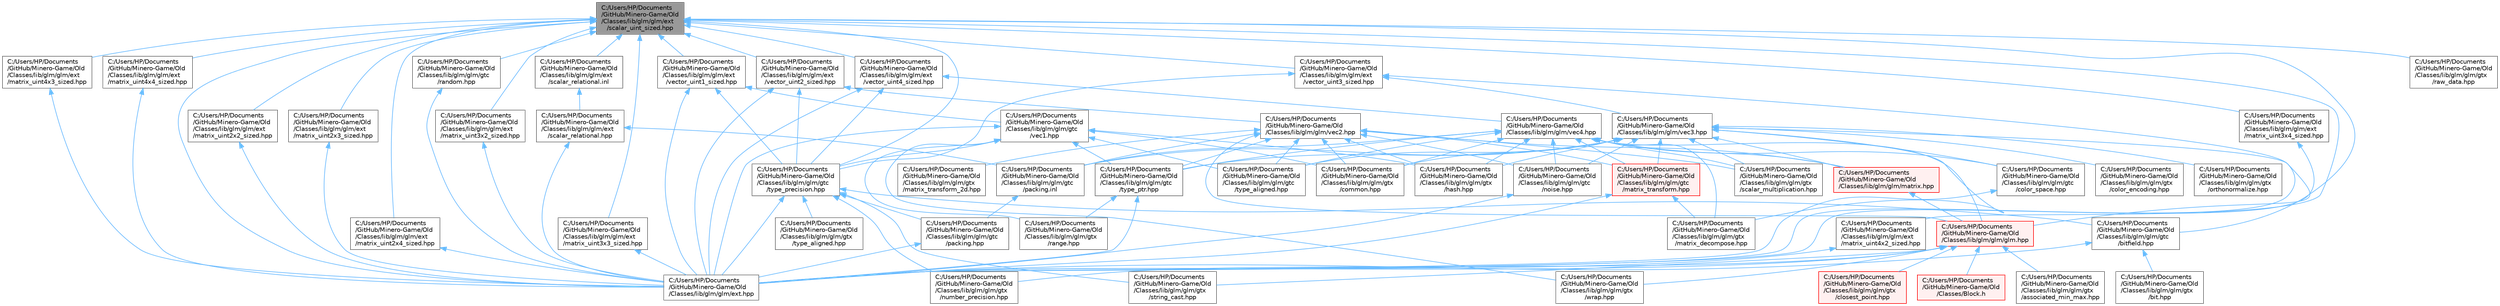 digraph "C:/Users/HP/Documents/GitHub/Minero-Game/Old/Classes/lib/glm/glm/ext/scalar_uint_sized.hpp"
{
 // LATEX_PDF_SIZE
  bgcolor="transparent";
  edge [fontname=Helvetica,fontsize=10,labelfontname=Helvetica,labelfontsize=10];
  node [fontname=Helvetica,fontsize=10,shape=box,height=0.2,width=0.4];
  Node1 [id="Node000001",label="C:/Users/HP/Documents\l/GitHub/Minero-Game/Old\l/Classes/lib/glm/glm/ext\l/scalar_uint_sized.hpp",height=0.2,width=0.4,color="gray40", fillcolor="grey60", style="filled", fontcolor="black",tooltip=" "];
  Node1 -> Node2 [id="edge114_Node000001_Node000002",dir="back",color="steelblue1",style="solid",tooltip=" "];
  Node2 [id="Node000002",label="C:/Users/HP/Documents\l/GitHub/Minero-Game/Old\l/Classes/lib/glm/glm/ext.hpp",height=0.2,width=0.4,color="grey40", fillcolor="white", style="filled",URL="$_old_2_classes_2lib_2glm_2glm_2ext_8hpp.html",tooltip=" "];
  Node1 -> Node3 [id="edge115_Node000001_Node000003",dir="back",color="steelblue1",style="solid",tooltip=" "];
  Node3 [id="Node000003",label="C:/Users/HP/Documents\l/GitHub/Minero-Game/Old\l/Classes/lib/glm/glm/ext\l/matrix_uint2x2_sized.hpp",height=0.2,width=0.4,color="grey40", fillcolor="white", style="filled",URL="$_old_2_classes_2lib_2glm_2glm_2ext_2matrix__uint2x2__sized_8hpp.html",tooltip=" "];
  Node3 -> Node2 [id="edge116_Node000003_Node000002",dir="back",color="steelblue1",style="solid",tooltip=" "];
  Node1 -> Node4 [id="edge117_Node000001_Node000004",dir="back",color="steelblue1",style="solid",tooltip=" "];
  Node4 [id="Node000004",label="C:/Users/HP/Documents\l/GitHub/Minero-Game/Old\l/Classes/lib/glm/glm/ext\l/matrix_uint2x3_sized.hpp",height=0.2,width=0.4,color="grey40", fillcolor="white", style="filled",URL="$_old_2_classes_2lib_2glm_2glm_2ext_2matrix__uint2x3__sized_8hpp.html",tooltip=" "];
  Node4 -> Node2 [id="edge118_Node000004_Node000002",dir="back",color="steelblue1",style="solid",tooltip=" "];
  Node1 -> Node5 [id="edge119_Node000001_Node000005",dir="back",color="steelblue1",style="solid",tooltip=" "];
  Node5 [id="Node000005",label="C:/Users/HP/Documents\l/GitHub/Minero-Game/Old\l/Classes/lib/glm/glm/ext\l/matrix_uint2x4_sized.hpp",height=0.2,width=0.4,color="grey40", fillcolor="white", style="filled",URL="$_old_2_classes_2lib_2glm_2glm_2ext_2matrix__uint2x4__sized_8hpp.html",tooltip=" "];
  Node5 -> Node2 [id="edge120_Node000005_Node000002",dir="back",color="steelblue1",style="solid",tooltip=" "];
  Node1 -> Node6 [id="edge121_Node000001_Node000006",dir="back",color="steelblue1",style="solid",tooltip=" "];
  Node6 [id="Node000006",label="C:/Users/HP/Documents\l/GitHub/Minero-Game/Old\l/Classes/lib/glm/glm/ext\l/matrix_uint3x2_sized.hpp",height=0.2,width=0.4,color="grey40", fillcolor="white", style="filled",URL="$_old_2_classes_2lib_2glm_2glm_2ext_2matrix__uint3x2__sized_8hpp.html",tooltip=" "];
  Node6 -> Node2 [id="edge122_Node000006_Node000002",dir="back",color="steelblue1",style="solid",tooltip=" "];
  Node1 -> Node7 [id="edge123_Node000001_Node000007",dir="back",color="steelblue1",style="solid",tooltip=" "];
  Node7 [id="Node000007",label="C:/Users/HP/Documents\l/GitHub/Minero-Game/Old\l/Classes/lib/glm/glm/ext\l/matrix_uint3x3_sized.hpp",height=0.2,width=0.4,color="grey40", fillcolor="white", style="filled",URL="$_old_2_classes_2lib_2glm_2glm_2ext_2matrix__uint3x3__sized_8hpp.html",tooltip=" "];
  Node7 -> Node2 [id="edge124_Node000007_Node000002",dir="back",color="steelblue1",style="solid",tooltip=" "];
  Node1 -> Node8 [id="edge125_Node000001_Node000008",dir="back",color="steelblue1",style="solid",tooltip=" "];
  Node8 [id="Node000008",label="C:/Users/HP/Documents\l/GitHub/Minero-Game/Old\l/Classes/lib/glm/glm/ext\l/matrix_uint3x4_sized.hpp",height=0.2,width=0.4,color="grey40", fillcolor="white", style="filled",URL="$_old_2_classes_2lib_2glm_2glm_2ext_2matrix__uint3x4__sized_8hpp.html",tooltip=" "];
  Node8 -> Node2 [id="edge126_Node000008_Node000002",dir="back",color="steelblue1",style="solid",tooltip=" "];
  Node1 -> Node9 [id="edge127_Node000001_Node000009",dir="back",color="steelblue1",style="solid",tooltip=" "];
  Node9 [id="Node000009",label="C:/Users/HP/Documents\l/GitHub/Minero-Game/Old\l/Classes/lib/glm/glm/ext\l/matrix_uint4x2_sized.hpp",height=0.2,width=0.4,color="grey40", fillcolor="white", style="filled",URL="$_old_2_classes_2lib_2glm_2glm_2ext_2matrix__uint4x2__sized_8hpp.html",tooltip=" "];
  Node9 -> Node2 [id="edge128_Node000009_Node000002",dir="back",color="steelblue1",style="solid",tooltip=" "];
  Node1 -> Node10 [id="edge129_Node000001_Node000010",dir="back",color="steelblue1",style="solid",tooltip=" "];
  Node10 [id="Node000010",label="C:/Users/HP/Documents\l/GitHub/Minero-Game/Old\l/Classes/lib/glm/glm/ext\l/matrix_uint4x3_sized.hpp",height=0.2,width=0.4,color="grey40", fillcolor="white", style="filled",URL="$_old_2_classes_2lib_2glm_2glm_2ext_2matrix__uint4x3__sized_8hpp.html",tooltip=" "];
  Node10 -> Node2 [id="edge130_Node000010_Node000002",dir="back",color="steelblue1",style="solid",tooltip=" "];
  Node1 -> Node11 [id="edge131_Node000001_Node000011",dir="back",color="steelblue1",style="solid",tooltip=" "];
  Node11 [id="Node000011",label="C:/Users/HP/Documents\l/GitHub/Minero-Game/Old\l/Classes/lib/glm/glm/ext\l/matrix_uint4x4_sized.hpp",height=0.2,width=0.4,color="grey40", fillcolor="white", style="filled",URL="$_old_2_classes_2lib_2glm_2glm_2ext_2matrix__uint4x4__sized_8hpp.html",tooltip=" "];
  Node11 -> Node2 [id="edge132_Node000011_Node000002",dir="back",color="steelblue1",style="solid",tooltip=" "];
  Node1 -> Node12 [id="edge133_Node000001_Node000012",dir="back",color="steelblue1",style="solid",tooltip=" "];
  Node12 [id="Node000012",label="C:/Users/HP/Documents\l/GitHub/Minero-Game/Old\l/Classes/lib/glm/glm/ext\l/scalar_relational.inl",height=0.2,width=0.4,color="grey40", fillcolor="white", style="filled",URL="$_old_2_classes_2lib_2glm_2glm_2ext_2scalar__relational_8inl.html",tooltip=" "];
  Node12 -> Node13 [id="edge134_Node000012_Node000013",dir="back",color="steelblue1",style="solid",tooltip=" "];
  Node13 [id="Node000013",label="C:/Users/HP/Documents\l/GitHub/Minero-Game/Old\l/Classes/lib/glm/glm/ext\l/scalar_relational.hpp",height=0.2,width=0.4,color="grey40", fillcolor="white", style="filled",URL="$_old_2_classes_2lib_2glm_2glm_2ext_2scalar__relational_8hpp.html",tooltip=" "];
  Node13 -> Node2 [id="edge135_Node000013_Node000002",dir="back",color="steelblue1",style="solid",tooltip=" "];
  Node13 -> Node14 [id="edge136_Node000013_Node000014",dir="back",color="steelblue1",style="solid",tooltip=" "];
  Node14 [id="Node000014",label="C:/Users/HP/Documents\l/GitHub/Minero-Game/Old\l/Classes/lib/glm/glm/gtc\l/packing.inl",height=0.2,width=0.4,color="grey40", fillcolor="white", style="filled",URL="$_old_2_classes_2lib_2glm_2glm_2gtc_2packing_8inl.html",tooltip=" "];
  Node14 -> Node15 [id="edge137_Node000014_Node000015",dir="back",color="steelblue1",style="solid",tooltip=" "];
  Node15 [id="Node000015",label="C:/Users/HP/Documents\l/GitHub/Minero-Game/Old\l/Classes/lib/glm/glm/gtc\l/packing.hpp",height=0.2,width=0.4,color="grey40", fillcolor="white", style="filled",URL="$_old_2_classes_2lib_2glm_2glm_2gtc_2packing_8hpp.html",tooltip=" "];
  Node15 -> Node2 [id="edge138_Node000015_Node000002",dir="back",color="steelblue1",style="solid",tooltip=" "];
  Node1 -> Node16 [id="edge139_Node000001_Node000016",dir="back",color="steelblue1",style="solid",tooltip=" "];
  Node16 [id="Node000016",label="C:/Users/HP/Documents\l/GitHub/Minero-Game/Old\l/Classes/lib/glm/glm/ext\l/vector_uint1_sized.hpp",height=0.2,width=0.4,color="grey40", fillcolor="white", style="filled",URL="$_old_2_classes_2lib_2glm_2glm_2ext_2vector__uint1__sized_8hpp.html",tooltip=" "];
  Node16 -> Node2 [id="edge140_Node000016_Node000002",dir="back",color="steelblue1",style="solid",tooltip=" "];
  Node16 -> Node17 [id="edge141_Node000016_Node000017",dir="back",color="steelblue1",style="solid",tooltip=" "];
  Node17 [id="Node000017",label="C:/Users/HP/Documents\l/GitHub/Minero-Game/Old\l/Classes/lib/glm/glm/gtc\l/type_precision.hpp",height=0.2,width=0.4,color="grey40", fillcolor="white", style="filled",URL="$_old_2_classes_2lib_2glm_2glm_2gtc_2type__precision_8hpp.html",tooltip=" "];
  Node17 -> Node2 [id="edge142_Node000017_Node000002",dir="back",color="steelblue1",style="solid",tooltip=" "];
  Node17 -> Node18 [id="edge143_Node000017_Node000018",dir="back",color="steelblue1",style="solid",tooltip=" "];
  Node18 [id="Node000018",label="C:/Users/HP/Documents\l/GitHub/Minero-Game/Old\l/Classes/lib/glm/glm/gtc\l/bitfield.hpp",height=0.2,width=0.4,color="grey40", fillcolor="white", style="filled",URL="$_old_2_classes_2lib_2glm_2glm_2gtc_2bitfield_8hpp.html",tooltip=" "];
  Node18 -> Node2 [id="edge144_Node000018_Node000002",dir="back",color="steelblue1",style="solid",tooltip=" "];
  Node18 -> Node19 [id="edge145_Node000018_Node000019",dir="back",color="steelblue1",style="solid",tooltip=" "];
  Node19 [id="Node000019",label="C:/Users/HP/Documents\l/GitHub/Minero-Game/Old\l/Classes/lib/glm/glm/gtx\l/bit.hpp",height=0.2,width=0.4,color="grey40", fillcolor="white", style="filled",URL="$_old_2_classes_2lib_2glm_2glm_2gtx_2bit_8hpp.html",tooltip=" "];
  Node17 -> Node15 [id="edge146_Node000017_Node000015",dir="back",color="steelblue1",style="solid",tooltip=" "];
  Node17 -> Node20 [id="edge147_Node000017_Node000020",dir="back",color="steelblue1",style="solid",tooltip=" "];
  Node20 [id="Node000020",label="C:/Users/HP/Documents\l/GitHub/Minero-Game/Old\l/Classes/lib/glm/glm/gtx\l/number_precision.hpp",height=0.2,width=0.4,color="grey40", fillcolor="white", style="filled",URL="$_old_2_classes_2lib_2glm_2glm_2gtx_2number__precision_8hpp.html",tooltip=" "];
  Node17 -> Node21 [id="edge148_Node000017_Node000021",dir="back",color="steelblue1",style="solid",tooltip=" "];
  Node21 [id="Node000021",label="C:/Users/HP/Documents\l/GitHub/Minero-Game/Old\l/Classes/lib/glm/glm/gtx\l/string_cast.hpp",height=0.2,width=0.4,color="grey40", fillcolor="white", style="filled",URL="$_old_2_classes_2lib_2glm_2glm_2gtx_2string__cast_8hpp.html",tooltip=" "];
  Node17 -> Node22 [id="edge149_Node000017_Node000022",dir="back",color="steelblue1",style="solid",tooltip=" "];
  Node22 [id="Node000022",label="C:/Users/HP/Documents\l/GitHub/Minero-Game/Old\l/Classes/lib/glm/glm/gtx\l/type_aligned.hpp",height=0.2,width=0.4,color="grey40", fillcolor="white", style="filled",URL="$_old_2_classes_2lib_2glm_2glm_2gtx_2type__aligned_8hpp.html",tooltip=" "];
  Node16 -> Node23 [id="edge150_Node000016_Node000023",dir="back",color="steelblue1",style="solid",tooltip=" "];
  Node23 [id="Node000023",label="C:/Users/HP/Documents\l/GitHub/Minero-Game/Old\l/Classes/lib/glm/glm/gtc\l/vec1.hpp",height=0.2,width=0.4,color="grey40", fillcolor="white", style="filled",URL="$_old_2_classes_2lib_2glm_2glm_2gtc_2vec1_8hpp.html",tooltip=" "];
  Node23 -> Node2 [id="edge151_Node000023_Node000002",dir="back",color="steelblue1",style="solid",tooltip=" "];
  Node23 -> Node24 [id="edge152_Node000023_Node000024",dir="back",color="steelblue1",style="solid",tooltip=" "];
  Node24 [id="Node000024",label="C:/Users/HP/Documents\l/GitHub/Minero-Game/Old\l/Classes/lib/glm/glm/gtc\l/type_aligned.hpp",height=0.2,width=0.4,color="grey40", fillcolor="white", style="filled",URL="$_old_2_classes_2lib_2glm_2glm_2gtc_2type__aligned_8hpp.html",tooltip=" "];
  Node23 -> Node17 [id="edge153_Node000023_Node000017",dir="back",color="steelblue1",style="solid",tooltip=" "];
  Node23 -> Node25 [id="edge154_Node000023_Node000025",dir="back",color="steelblue1",style="solid",tooltip=" "];
  Node25 [id="Node000025",label="C:/Users/HP/Documents\l/GitHub/Minero-Game/Old\l/Classes/lib/glm/glm/gtc\l/type_ptr.hpp",height=0.2,width=0.4,color="grey40", fillcolor="white", style="filled",URL="$_old_2_classes_2lib_2glm_2glm_2gtc_2type__ptr_8hpp.html",tooltip=" "];
  Node25 -> Node2 [id="edge155_Node000025_Node000002",dir="back",color="steelblue1",style="solid",tooltip=" "];
  Node25 -> Node26 [id="edge156_Node000025_Node000026",dir="back",color="steelblue1",style="solid",tooltip=" "];
  Node26 [id="Node000026",label="C:/Users/HP/Documents\l/GitHub/Minero-Game/Old\l/Classes/lib/glm/glm/gtx\l/range.hpp",height=0.2,width=0.4,color="grey40", fillcolor="white", style="filled",URL="$_old_2_classes_2lib_2glm_2glm_2gtx_2range_8hpp.html",tooltip=" "];
  Node23 -> Node27 [id="edge157_Node000023_Node000027",dir="back",color="steelblue1",style="solid",tooltip=" "];
  Node27 [id="Node000027",label="C:/Users/HP/Documents\l/GitHub/Minero-Game/Old\l/Classes/lib/glm/glm/gtx\l/common.hpp",height=0.2,width=0.4,color="grey40", fillcolor="white", style="filled",URL="$_old_2_classes_2lib_2glm_2glm_2gtx_2common_8hpp.html",tooltip=" "];
  Node23 -> Node28 [id="edge158_Node000023_Node000028",dir="back",color="steelblue1",style="solid",tooltip=" "];
  Node28 [id="Node000028",label="C:/Users/HP/Documents\l/GitHub/Minero-Game/Old\l/Classes/lib/glm/glm/gtx\l/hash.hpp",height=0.2,width=0.4,color="grey40", fillcolor="white", style="filled",URL="$_old_2_classes_2lib_2glm_2glm_2gtx_2hash_8hpp.html",tooltip=" "];
  Node23 -> Node26 [id="edge159_Node000023_Node000026",dir="back",color="steelblue1",style="solid",tooltip=" "];
  Node23 -> Node29 [id="edge160_Node000023_Node000029",dir="back",color="steelblue1",style="solid",tooltip=" "];
  Node29 [id="Node000029",label="C:/Users/HP/Documents\l/GitHub/Minero-Game/Old\l/Classes/lib/glm/glm/gtx\l/wrap.hpp",height=0.2,width=0.4,color="grey40", fillcolor="white", style="filled",URL="$_old_2_classes_2lib_2glm_2glm_2gtx_2wrap_8hpp.html",tooltip=" "];
  Node1 -> Node30 [id="edge161_Node000001_Node000030",dir="back",color="steelblue1",style="solid",tooltip=" "];
  Node30 [id="Node000030",label="C:/Users/HP/Documents\l/GitHub/Minero-Game/Old\l/Classes/lib/glm/glm/ext\l/vector_uint2_sized.hpp",height=0.2,width=0.4,color="grey40", fillcolor="white", style="filled",URL="$_old_2_classes_2lib_2glm_2glm_2ext_2vector__uint2__sized_8hpp.html",tooltip=" "];
  Node30 -> Node2 [id="edge162_Node000030_Node000002",dir="back",color="steelblue1",style="solid",tooltip=" "];
  Node30 -> Node17 [id="edge163_Node000030_Node000017",dir="back",color="steelblue1",style="solid",tooltip=" "];
  Node30 -> Node31 [id="edge164_Node000030_Node000031",dir="back",color="steelblue1",style="solid",tooltip=" "];
  Node31 [id="Node000031",label="C:/Users/HP/Documents\l/GitHub/Minero-Game/Old\l/Classes/lib/glm/glm/vec2.hpp",height=0.2,width=0.4,color="grey40", fillcolor="white", style="filled",URL="$_old_2_classes_2lib_2glm_2glm_2vec2_8hpp.html",tooltip=" "];
  Node31 -> Node32 [id="edge165_Node000031_Node000032",dir="back",color="steelblue1",style="solid",tooltip=" "];
  Node32 [id="Node000032",label="C:/Users/HP/Documents\l/GitHub/Minero-Game/Old\l/Classes/lib/glm/glm/glm.hpp",height=0.2,width=0.4,color="red", fillcolor="#FFF0F0", style="filled",URL="$_old_2_classes_2lib_2glm_2glm_2glm_8hpp.html",tooltip=" "];
  Node32 -> Node33 [id="edge166_Node000032_Node000033",dir="back",color="steelblue1",style="solid",tooltip=" "];
  Node33 [id="Node000033",label="C:/Users/HP/Documents\l/GitHub/Minero-Game/Old\l/Classes/Block.h",height=0.2,width=0.4,color="red", fillcolor="#FFF0F0", style="filled",URL="$_old_2_classes_2_block_8h.html",tooltip=" "];
  Node32 -> Node2 [id="edge167_Node000032_Node000002",dir="back",color="steelblue1",style="solid",tooltip=" "];
  Node32 -> Node49 [id="edge168_Node000032_Node000049",dir="back",color="steelblue1",style="solid",tooltip=" "];
  Node49 [id="Node000049",label="C:/Users/HP/Documents\l/GitHub/Minero-Game/Old\l/Classes/lib/glm/glm/gtx\l/associated_min_max.hpp",height=0.2,width=0.4,color="grey40", fillcolor="white", style="filled",URL="$_old_2_classes_2lib_2glm_2glm_2gtx_2associated__min__max_8hpp.html",tooltip=" "];
  Node32 -> Node50 [id="edge169_Node000032_Node000050",dir="back",color="steelblue1",style="solid",tooltip=" "];
  Node50 [id="Node000050",label="C:/Users/HP/Documents\l/GitHub/Minero-Game/Old\l/Classes/lib/glm/glm/gtx\l/closest_point.hpp",height=0.2,width=0.4,color="red", fillcolor="#FFF0F0", style="filled",URL="$_old_2_classes_2lib_2glm_2glm_2gtx_2closest__point_8hpp.html",tooltip=" "];
  Node32 -> Node20 [id="edge170_Node000032_Node000020",dir="back",color="steelblue1",style="solid",tooltip=" "];
  Node32 -> Node21 [id="edge171_Node000032_Node000021",dir="back",color="steelblue1",style="solid",tooltip=" "];
  Node32 -> Node29 [id="edge172_Node000032_Node000029",dir="back",color="steelblue1",style="solid",tooltip=" "];
  Node31 -> Node93 [id="edge173_Node000031_Node000093",dir="back",color="steelblue1",style="solid",tooltip=" "];
  Node93 [id="Node000093",label="C:/Users/HP/Documents\l/GitHub/Minero-Game/Old\l/Classes/lib/glm/glm/gtc\l/matrix_transform.hpp",height=0.2,width=0.4,color="red", fillcolor="#FFF0F0", style="filled",URL="$_old_2_classes_2lib_2glm_2glm_2gtc_2matrix__transform_8hpp.html",tooltip=" "];
  Node93 -> Node2 [id="edge174_Node000093_Node000002",dir="back",color="steelblue1",style="solid",tooltip=" "];
  Node93 -> Node97 [id="edge175_Node000093_Node000097",dir="back",color="steelblue1",style="solid",tooltip=" "];
  Node97 [id="Node000097",label="C:/Users/HP/Documents\l/GitHub/Minero-Game/Old\l/Classes/lib/glm/glm/gtx\l/matrix_decompose.hpp",height=0.2,width=0.4,color="grey40", fillcolor="white", style="filled",URL="$_old_2_classes_2lib_2glm_2glm_2gtx_2matrix__decompose_8hpp.html",tooltip=" "];
  Node31 -> Node101 [id="edge176_Node000031_Node000101",dir="back",color="steelblue1",style="solid",tooltip=" "];
  Node101 [id="Node000101",label="C:/Users/HP/Documents\l/GitHub/Minero-Game/Old\l/Classes/lib/glm/glm/gtc\l/noise.hpp",height=0.2,width=0.4,color="grey40", fillcolor="white", style="filled",URL="$_old_2_classes_2lib_2glm_2glm_2gtc_2noise_8hpp.html",tooltip=" "];
  Node101 -> Node2 [id="edge177_Node000101_Node000002",dir="back",color="steelblue1",style="solid",tooltip=" "];
  Node31 -> Node14 [id="edge178_Node000031_Node000014",dir="back",color="steelblue1",style="solid",tooltip=" "];
  Node31 -> Node24 [id="edge179_Node000031_Node000024",dir="back",color="steelblue1",style="solid",tooltip=" "];
  Node31 -> Node25 [id="edge180_Node000031_Node000025",dir="back",color="steelblue1",style="solid",tooltip=" "];
  Node31 -> Node27 [id="edge181_Node000031_Node000027",dir="back",color="steelblue1",style="solid",tooltip=" "];
  Node31 -> Node28 [id="edge182_Node000031_Node000028",dir="back",color="steelblue1",style="solid",tooltip=" "];
  Node31 -> Node102 [id="edge183_Node000031_Node000102",dir="back",color="steelblue1",style="solid",tooltip=" "];
  Node102 [id="Node000102",label="C:/Users/HP/Documents\l/GitHub/Minero-Game/Old\l/Classes/lib/glm/glm/gtx\l/matrix_transform_2d.hpp",height=0.2,width=0.4,color="grey40", fillcolor="white", style="filled",URL="$_old_2_classes_2lib_2glm_2glm_2gtx_2matrix__transform__2d_8hpp.html",tooltip=" "];
  Node31 -> Node103 [id="edge184_Node000031_Node000103",dir="back",color="steelblue1",style="solid",tooltip=" "];
  Node103 [id="Node000103",label="C:/Users/HP/Documents\l/GitHub/Minero-Game/Old\l/Classes/lib/glm/glm/gtx\l/scalar_multiplication.hpp",height=0.2,width=0.4,color="grey40", fillcolor="white", style="filled",URL="$_old_2_classes_2lib_2glm_2glm_2gtx_2scalar__multiplication_8hpp.html",tooltip=" "];
  Node31 -> Node104 [id="edge185_Node000031_Node000104",dir="back",color="steelblue1",style="solid",tooltip=" "];
  Node104 [id="Node000104",label="C:/Users/HP/Documents\l/GitHub/Minero-Game/Old\l/Classes/lib/glm/glm/matrix.hpp",height=0.2,width=0.4,color="red", fillcolor="#FFF0F0", style="filled",URL="$_old_2_classes_2lib_2glm_2glm_2matrix_8hpp.html",tooltip=" "];
  Node104 -> Node32 [id="edge186_Node000104_Node000032",dir="back",color="steelblue1",style="solid",tooltip=" "];
  Node1 -> Node148 [id="edge187_Node000001_Node000148",dir="back",color="steelblue1",style="solid",tooltip=" "];
  Node148 [id="Node000148",label="C:/Users/HP/Documents\l/GitHub/Minero-Game/Old\l/Classes/lib/glm/glm/ext\l/vector_uint3_sized.hpp",height=0.2,width=0.4,color="grey40", fillcolor="white", style="filled",URL="$_old_2_classes_2lib_2glm_2glm_2ext_2vector__uint3__sized_8hpp.html",tooltip=" "];
  Node148 -> Node2 [id="edge188_Node000148_Node000002",dir="back",color="steelblue1",style="solid",tooltip=" "];
  Node148 -> Node17 [id="edge189_Node000148_Node000017",dir="back",color="steelblue1",style="solid",tooltip=" "];
  Node148 -> Node149 [id="edge190_Node000148_Node000149",dir="back",color="steelblue1",style="solid",tooltip=" "];
  Node149 [id="Node000149",label="C:/Users/HP/Documents\l/GitHub/Minero-Game/Old\l/Classes/lib/glm/glm/vec3.hpp",height=0.2,width=0.4,color="grey40", fillcolor="white", style="filled",URL="$_old_2_classes_2lib_2glm_2glm_2vec3_8hpp.html",tooltip=" "];
  Node149 -> Node32 [id="edge191_Node000149_Node000032",dir="back",color="steelblue1",style="solid",tooltip=" "];
  Node149 -> Node150 [id="edge192_Node000149_Node000150",dir="back",color="steelblue1",style="solid",tooltip=" "];
  Node150 [id="Node000150",label="C:/Users/HP/Documents\l/GitHub/Minero-Game/Old\l/Classes/lib/glm/glm/gtc\l/color_space.hpp",height=0.2,width=0.4,color="grey40", fillcolor="white", style="filled",URL="$_old_2_classes_2lib_2glm_2glm_2gtc_2color__space_8hpp.html",tooltip=" "];
  Node150 -> Node2 [id="edge193_Node000150_Node000002",dir="back",color="steelblue1",style="solid",tooltip=" "];
  Node149 -> Node93 [id="edge194_Node000149_Node000093",dir="back",color="steelblue1",style="solid",tooltip=" "];
  Node149 -> Node101 [id="edge195_Node000149_Node000101",dir="back",color="steelblue1",style="solid",tooltip=" "];
  Node149 -> Node14 [id="edge196_Node000149_Node000014",dir="back",color="steelblue1",style="solid",tooltip=" "];
  Node149 -> Node24 [id="edge197_Node000149_Node000024",dir="back",color="steelblue1",style="solid",tooltip=" "];
  Node149 -> Node25 [id="edge198_Node000149_Node000025",dir="back",color="steelblue1",style="solid",tooltip=" "];
  Node149 -> Node151 [id="edge199_Node000149_Node000151",dir="back",color="steelblue1",style="solid",tooltip=" "];
  Node151 [id="Node000151",label="C:/Users/HP/Documents\l/GitHub/Minero-Game/Old\l/Classes/lib/glm/glm/gtx\l/color_encoding.hpp",height=0.2,width=0.4,color="grey40", fillcolor="white", style="filled",URL="$_old_2_classes_2lib_2glm_2glm_2gtx_2color__encoding_8hpp.html",tooltip=" "];
  Node149 -> Node27 [id="edge200_Node000149_Node000027",dir="back",color="steelblue1",style="solid",tooltip=" "];
  Node149 -> Node28 [id="edge201_Node000149_Node000028",dir="back",color="steelblue1",style="solid",tooltip=" "];
  Node149 -> Node97 [id="edge202_Node000149_Node000097",dir="back",color="steelblue1",style="solid",tooltip=" "];
  Node149 -> Node129 [id="edge203_Node000149_Node000129",dir="back",color="steelblue1",style="solid",tooltip=" "];
  Node129 [id="Node000129",label="C:/Users/HP/Documents\l/GitHub/Minero-Game/Old\l/Classes/lib/glm/glm/gtx\l/orthonormalize.hpp",height=0.2,width=0.4,color="grey40", fillcolor="white", style="filled",URL="$_old_2_classes_2lib_2glm_2glm_2gtx_2orthonormalize_8hpp.html",tooltip=" "];
  Node149 -> Node103 [id="edge204_Node000149_Node000103",dir="back",color="steelblue1",style="solid",tooltip=" "];
  Node149 -> Node104 [id="edge205_Node000149_Node000104",dir="back",color="steelblue1",style="solid",tooltip=" "];
  Node1 -> Node152 [id="edge206_Node000001_Node000152",dir="back",color="steelblue1",style="solid",tooltip=" "];
  Node152 [id="Node000152",label="C:/Users/HP/Documents\l/GitHub/Minero-Game/Old\l/Classes/lib/glm/glm/ext\l/vector_uint4_sized.hpp",height=0.2,width=0.4,color="grey40", fillcolor="white", style="filled",URL="$_old_2_classes_2lib_2glm_2glm_2ext_2vector__uint4__sized_8hpp.html",tooltip=" "];
  Node152 -> Node2 [id="edge207_Node000152_Node000002",dir="back",color="steelblue1",style="solid",tooltip=" "];
  Node152 -> Node17 [id="edge208_Node000152_Node000017",dir="back",color="steelblue1",style="solid",tooltip=" "];
  Node152 -> Node153 [id="edge209_Node000152_Node000153",dir="back",color="steelblue1",style="solid",tooltip=" "];
  Node153 [id="Node000153",label="C:/Users/HP/Documents\l/GitHub/Minero-Game/Old\l/Classes/lib/glm/glm/vec4.hpp",height=0.2,width=0.4,color="grey40", fillcolor="white", style="filled",URL="$_old_2_classes_2lib_2glm_2glm_2vec4_8hpp.html",tooltip=" "];
  Node153 -> Node32 [id="edge210_Node000153_Node000032",dir="back",color="steelblue1",style="solid",tooltip=" "];
  Node153 -> Node150 [id="edge211_Node000153_Node000150",dir="back",color="steelblue1",style="solid",tooltip=" "];
  Node153 -> Node93 [id="edge212_Node000153_Node000093",dir="back",color="steelblue1",style="solid",tooltip=" "];
  Node153 -> Node101 [id="edge213_Node000153_Node000101",dir="back",color="steelblue1",style="solid",tooltip=" "];
  Node153 -> Node14 [id="edge214_Node000153_Node000014",dir="back",color="steelblue1",style="solid",tooltip=" "];
  Node153 -> Node24 [id="edge215_Node000153_Node000024",dir="back",color="steelblue1",style="solid",tooltip=" "];
  Node153 -> Node25 [id="edge216_Node000153_Node000025",dir="back",color="steelblue1",style="solid",tooltip=" "];
  Node153 -> Node27 [id="edge217_Node000153_Node000027",dir="back",color="steelblue1",style="solid",tooltip=" "];
  Node153 -> Node28 [id="edge218_Node000153_Node000028",dir="back",color="steelblue1",style="solid",tooltip=" "];
  Node153 -> Node97 [id="edge219_Node000153_Node000097",dir="back",color="steelblue1",style="solid",tooltip=" "];
  Node153 -> Node103 [id="edge220_Node000153_Node000103",dir="back",color="steelblue1",style="solid",tooltip=" "];
  Node153 -> Node104 [id="edge221_Node000153_Node000104",dir="back",color="steelblue1",style="solid",tooltip=" "];
  Node1 -> Node18 [id="edge222_Node000001_Node000018",dir="back",color="steelblue1",style="solid",tooltip=" "];
  Node1 -> Node154 [id="edge223_Node000001_Node000154",dir="back",color="steelblue1",style="solid",tooltip=" "];
  Node154 [id="Node000154",label="C:/Users/HP/Documents\l/GitHub/Minero-Game/Old\l/Classes/lib/glm/glm/gtc\l/random.hpp",height=0.2,width=0.4,color="grey40", fillcolor="white", style="filled",URL="$_old_2_classes_2lib_2glm_2glm_2gtc_2random_8hpp.html",tooltip=" "];
  Node154 -> Node2 [id="edge224_Node000154_Node000002",dir="back",color="steelblue1",style="solid",tooltip=" "];
  Node1 -> Node17 [id="edge225_Node000001_Node000017",dir="back",color="steelblue1",style="solid",tooltip=" "];
  Node1 -> Node155 [id="edge226_Node000001_Node000155",dir="back",color="steelblue1",style="solid",tooltip=" "];
  Node155 [id="Node000155",label="C:/Users/HP/Documents\l/GitHub/Minero-Game/Old\l/Classes/lib/glm/glm/gtx\l/raw_data.hpp",height=0.2,width=0.4,color="grey40", fillcolor="white", style="filled",URL="$_old_2_classes_2lib_2glm_2glm_2gtx_2raw__data_8hpp.html",tooltip=" "];
}
